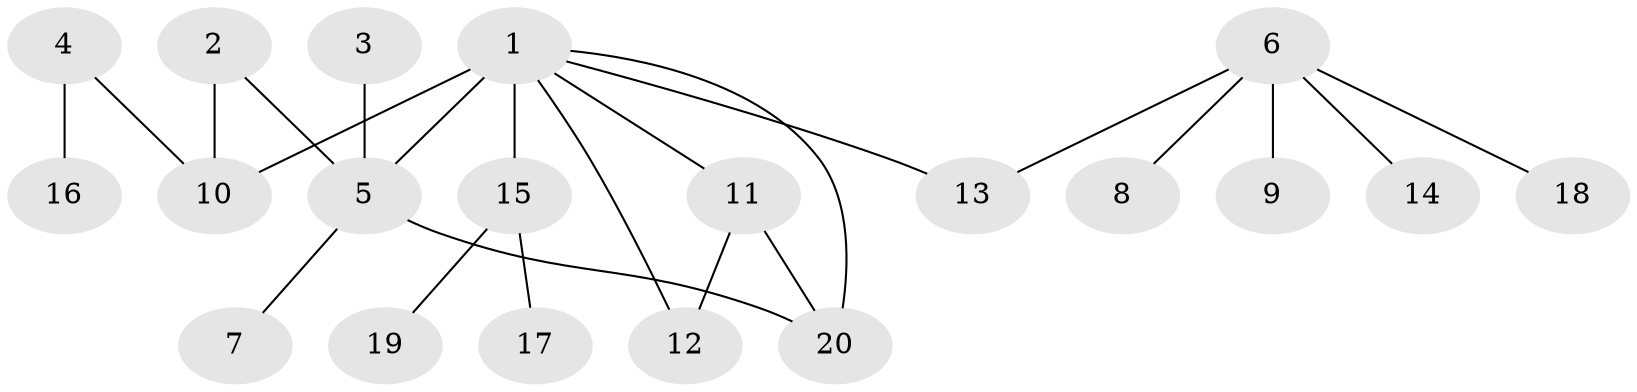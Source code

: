 // original degree distribution, {5: 0.061224489795918366, 7: 0.04081632653061224, 1: 0.5714285714285714, 10: 0.02040816326530612, 3: 0.10204081632653061, 6: 0.02040816326530612, 4: 0.061224489795918366, 2: 0.12244897959183673}
// Generated by graph-tools (version 1.1) at 2025/37/03/04/25 23:37:32]
// undirected, 20 vertices, 23 edges
graph export_dot {
  node [color=gray90,style=filled];
  1;
  2;
  3;
  4;
  5;
  6;
  7;
  8;
  9;
  10;
  11;
  12;
  13;
  14;
  15;
  16;
  17;
  18;
  19;
  20;
  1 -- 5 [weight=3.0];
  1 -- 10 [weight=2.0];
  1 -- 11 [weight=2.0];
  1 -- 12 [weight=1.0];
  1 -- 13 [weight=1.0];
  1 -- 15 [weight=1.0];
  1 -- 20 [weight=1.0];
  2 -- 5 [weight=1.0];
  2 -- 10 [weight=1.0];
  3 -- 5 [weight=1.0];
  4 -- 10 [weight=1.0];
  4 -- 16 [weight=1.0];
  5 -- 7 [weight=1.0];
  5 -- 20 [weight=1.0];
  6 -- 8 [weight=1.0];
  6 -- 9 [weight=1.0];
  6 -- 13 [weight=1.0];
  6 -- 14 [weight=1.0];
  6 -- 18 [weight=1.0];
  11 -- 12 [weight=1.0];
  11 -- 20 [weight=1.0];
  15 -- 17 [weight=1.0];
  15 -- 19 [weight=1.0];
}
